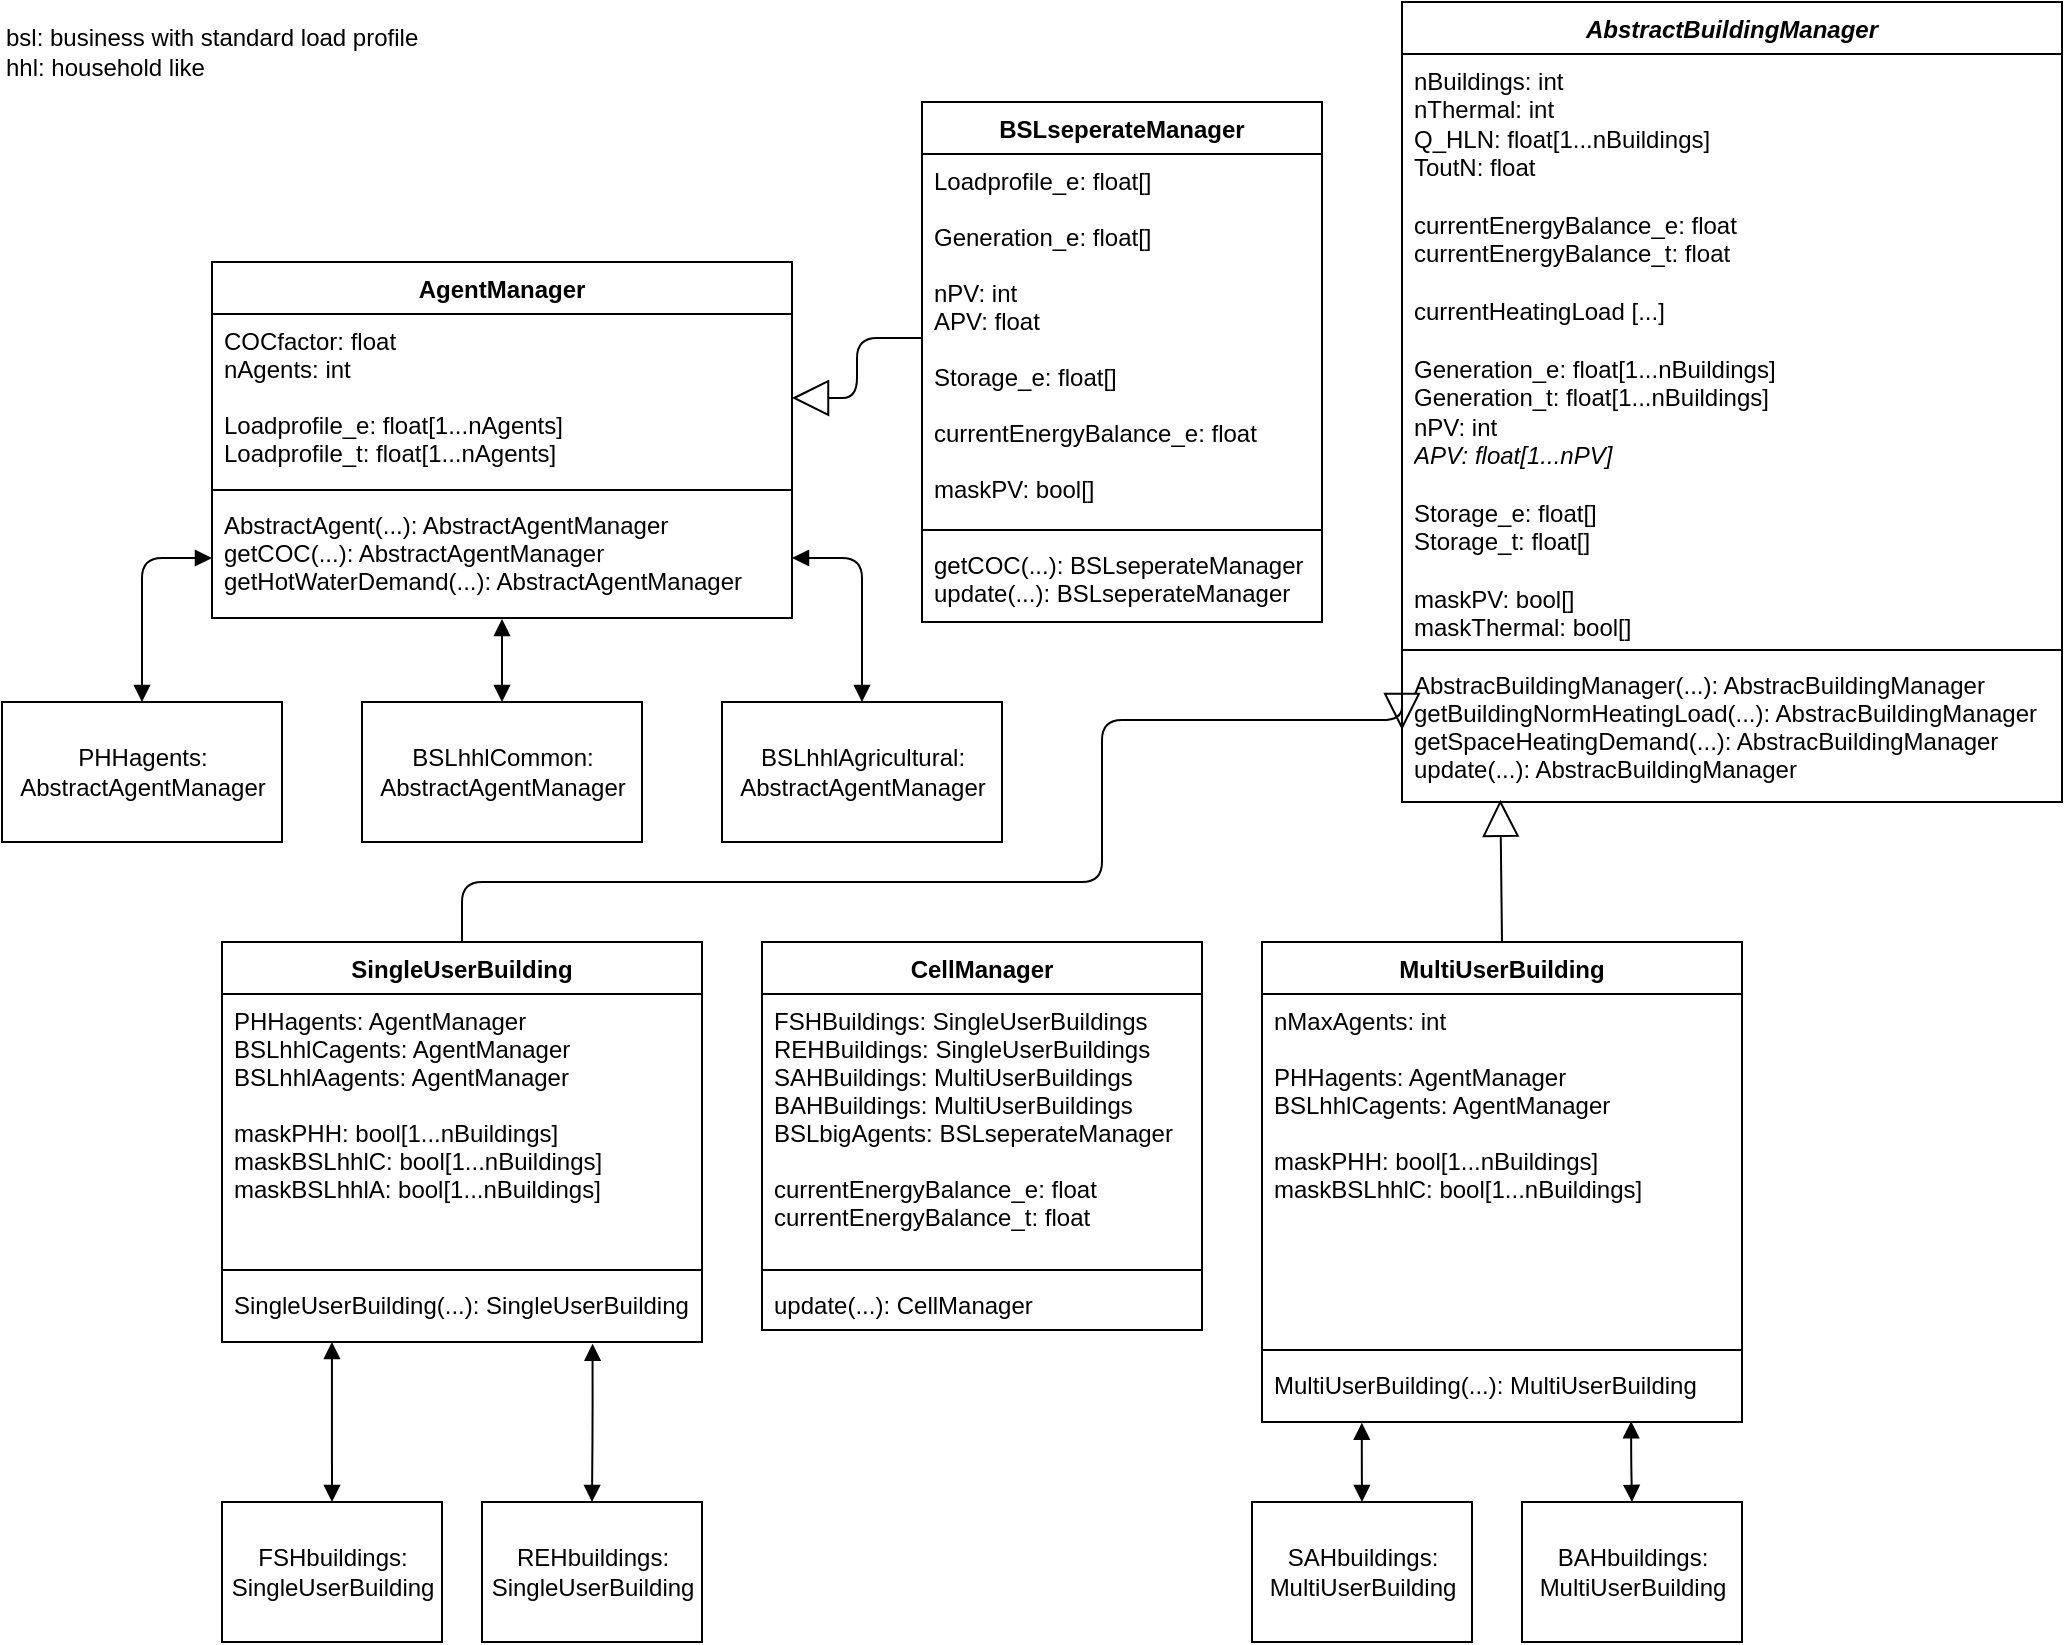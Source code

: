 <mxfile version="13.7.9" type="device" pages="2"><diagram name="WithBuildings" id="p5n9hh2lU_xs5VrVmWJI"><mxGraphModel dx="1486" dy="1366" grid="1" gridSize="10" guides="1" tooltips="1" connect="1" arrows="1" fold="1" page="0" pageScale="1" pageWidth="827" pageHeight="1169" math="0" shadow="0"><root><mxCell id="iIcprCzqa_35tkKyvTwe-0"/><mxCell id="iIcprCzqa_35tkKyvTwe-1" parent="iIcprCzqa_35tkKyvTwe-0"/><mxCell id="QMIA2FYux0bxxh33_tpN-4" value="PHHagents: &lt;br&gt;AbstractAgentManager" style="html=1;" parent="iIcprCzqa_35tkKyvTwe-1" vertex="1"><mxGeometry x="-70" y="240" width="140" height="70" as="geometry"/></mxCell><mxCell id="QMIA2FYux0bxxh33_tpN-5" value="" style="endArrow=block;startArrow=block;endFill=1;startFill=1;html=1;entryX=0.5;entryY=0;entryDx=0;entryDy=0;edgeStyle=orthogonalEdgeStyle;exitX=0;exitY=0.5;exitDx=0;exitDy=0;" parent="iIcprCzqa_35tkKyvTwe-1" source="iIcprCzqa_35tkKyvTwe-10" target="QMIA2FYux0bxxh33_tpN-4" edge="1"><mxGeometry width="160" relative="1" as="geometry"><mxPoint x="200" y="430" as="sourcePoint"/><mxPoint x="240" y="450" as="targetPoint"/></mxGeometry></mxCell><mxCell id="QMIA2FYux0bxxh33_tpN-6" value="BSLhhlCommon: &lt;br&gt;AbstractAgentManager" style="html=1;" parent="iIcprCzqa_35tkKyvTwe-1" vertex="1"><mxGeometry x="110" y="240" width="140" height="70" as="geometry"/></mxCell><mxCell id="QMIA2FYux0bxxh33_tpN-7" value="BSLhhlAgricultural: &lt;br&gt;AbstractAgentManager" style="html=1;" parent="iIcprCzqa_35tkKyvTwe-1" vertex="1"><mxGeometry x="290" y="240" width="140" height="70" as="geometry"/></mxCell><mxCell id="QMIA2FYux0bxxh33_tpN-8" value="" style="endArrow=block;startArrow=block;endFill=1;startFill=1;html=1;entryX=0.5;entryY=0;entryDx=0;entryDy=0;edgeStyle=orthogonalEdgeStyle;exitX=0.5;exitY=1.009;exitDx=0;exitDy=0;exitPerimeter=0;" parent="iIcprCzqa_35tkKyvTwe-1" source="iIcprCzqa_35tkKyvTwe-10" target="QMIA2FYux0bxxh33_tpN-6" edge="1"><mxGeometry width="160" relative="1" as="geometry"><mxPoint x="190" y="259" as="sourcePoint"/><mxPoint x="100" y="290" as="targetPoint"/></mxGeometry></mxCell><mxCell id="QMIA2FYux0bxxh33_tpN-9" value="" style="endArrow=block;startArrow=block;endFill=1;startFill=1;html=1;exitX=1;exitY=0.5;exitDx=0;exitDy=0;edgeStyle=orthogonalEdgeStyle;entryX=0.5;entryY=0;entryDx=0;entryDy=0;" parent="iIcprCzqa_35tkKyvTwe-1" source="iIcprCzqa_35tkKyvTwe-10" target="QMIA2FYux0bxxh33_tpN-7" edge="1"><mxGeometry width="160" relative="1" as="geometry"><mxPoint x="153.881" y="258" as="sourcePoint"/><mxPoint x="353" y="250" as="targetPoint"/></mxGeometry></mxCell><mxCell id="QMIA2FYux0bxxh33_tpN-10" value="SingleUserBuilding" style="swimlane;fontStyle=1;align=center;verticalAlign=top;childLayout=stackLayout;horizontal=1;startSize=26;horizontalStack=0;resizeParent=1;resizeParentMax=0;resizeLast=0;collapsible=1;marginBottom=0;" parent="iIcprCzqa_35tkKyvTwe-1" vertex="1"><mxGeometry x="40" y="360" width="240" height="200" as="geometry"/></mxCell><mxCell id="QMIA2FYux0bxxh33_tpN-11" value="PHHagents: AgentManager&#10;BSLhhlCagents: AgentManager&#10;BSLhhlAagents: AgentManager&#10;&#10;maskPHH: bool[1...nBuildings]&#10;maskBSLhhlC: bool[1...nBuildings]&#10;maskBSLhhlA: bool[1...nBuildings]" style="text;strokeColor=none;fillColor=none;align=left;verticalAlign=top;spacingLeft=4;spacingRight=4;overflow=hidden;rotatable=0;points=[[0,0.5],[1,0.5]];portConstraint=eastwest;" parent="QMIA2FYux0bxxh33_tpN-10" vertex="1"><mxGeometry y="26" width="240" height="134" as="geometry"/></mxCell><mxCell id="z3SAqlp-IswpCalA9vZA-8" value="" style="line;strokeWidth=1;fillColor=none;align=left;verticalAlign=middle;spacingTop=-1;spacingLeft=3;spacingRight=3;rotatable=0;labelPosition=right;points=[];portConstraint=eastwest;" parent="QMIA2FYux0bxxh33_tpN-10" vertex="1"><mxGeometry y="160" width="240" height="8" as="geometry"/></mxCell><mxCell id="z3SAqlp-IswpCalA9vZA-9" value="SingleUserBuilding(...): SingleUserBuilding" style="text;strokeColor=none;fillColor=none;align=left;verticalAlign=top;spacingLeft=4;spacingRight=4;overflow=hidden;rotatable=0;points=[[0,0.5],[1,0.5]];portConstraint=eastwest;" parent="QMIA2FYux0bxxh33_tpN-10" vertex="1"><mxGeometry y="168" width="240" height="32" as="geometry"/></mxCell><mxCell id="z3SAqlp-IswpCalA9vZA-10" value="MultiUserBuilding" style="swimlane;fontStyle=1;align=center;verticalAlign=top;childLayout=stackLayout;horizontal=1;startSize=26;horizontalStack=0;resizeParent=1;resizeParentMax=0;resizeLast=0;collapsible=1;marginBottom=0;" parent="iIcprCzqa_35tkKyvTwe-1" vertex="1"><mxGeometry x="560" y="360" width="240" height="240" as="geometry"/></mxCell><mxCell id="z3SAqlp-IswpCalA9vZA-11" value="nMaxAgents: int&#10;&#10;PHHagents: AgentManager&#10;BSLhhlCagents: AgentManager&#10;&#10;maskPHH: bool[1...nBuildings]&#10;maskBSLhhlC: bool[1...nBuildings]" style="text;strokeColor=none;fillColor=none;align=left;verticalAlign=top;spacingLeft=4;spacingRight=4;overflow=hidden;rotatable=0;points=[[0,0.5],[1,0.5]];portConstraint=eastwest;" parent="z3SAqlp-IswpCalA9vZA-10" vertex="1"><mxGeometry y="26" width="240" height="174" as="geometry"/></mxCell><mxCell id="z3SAqlp-IswpCalA9vZA-12" value="" style="line;strokeWidth=1;fillColor=none;align=left;verticalAlign=middle;spacingTop=-1;spacingLeft=3;spacingRight=3;rotatable=0;labelPosition=right;points=[];portConstraint=eastwest;" parent="z3SAqlp-IswpCalA9vZA-10" vertex="1"><mxGeometry y="200" width="240" height="8" as="geometry"/></mxCell><mxCell id="z3SAqlp-IswpCalA9vZA-13" value="MultiUserBuilding(...): MultiUserBuilding" style="text;strokeColor=none;fillColor=none;align=left;verticalAlign=top;spacingLeft=4;spacingRight=4;overflow=hidden;rotatable=0;points=[[0,0.5],[1,0.5]];portConstraint=eastwest;" parent="z3SAqlp-IswpCalA9vZA-10" vertex="1"><mxGeometry y="208" width="240" height="32" as="geometry"/></mxCell><mxCell id="z3SAqlp-IswpCalA9vZA-14" value="FSHbuildings: &lt;br&gt;SingleUserBuilding" style="html=1;" parent="iIcprCzqa_35tkKyvTwe-1" vertex="1"><mxGeometry x="40" y="640" width="110" height="70" as="geometry"/></mxCell><mxCell id="z3SAqlp-IswpCalA9vZA-19" value="REHbuildings: &lt;br&gt;SingleUserBuilding" style="html=1;" parent="iIcprCzqa_35tkKyvTwe-1" vertex="1"><mxGeometry x="170" y="640" width="110" height="70" as="geometry"/></mxCell><mxCell id="z3SAqlp-IswpCalA9vZA-20" value="" style="endArrow=block;startArrow=block;endFill=1;startFill=1;html=1;entryX=0.5;entryY=0;entryDx=0;entryDy=0;exitX=0.229;exitY=1;exitDx=0;exitDy=0;exitPerimeter=0;" parent="iIcprCzqa_35tkKyvTwe-1" source="z3SAqlp-IswpCalA9vZA-9" target="z3SAqlp-IswpCalA9vZA-14" edge="1"><mxGeometry width="160" relative="1" as="geometry"><mxPoint x="95" y="600" as="sourcePoint"/><mxPoint x="90" y="250" as="targetPoint"/></mxGeometry></mxCell><mxCell id="z3SAqlp-IswpCalA9vZA-21" value="" style="endArrow=block;startArrow=block;endFill=1;startFill=1;html=1;entryX=0.5;entryY=0;entryDx=0;entryDy=0;edgeStyle=orthogonalEdgeStyle;exitX=0.772;exitY=1.026;exitDx=0;exitDy=0;exitPerimeter=0;" parent="iIcprCzqa_35tkKyvTwe-1" source="z3SAqlp-IswpCalA9vZA-9" target="z3SAqlp-IswpCalA9vZA-19" edge="1"><mxGeometry width="160" relative="1" as="geometry"><mxPoint x="120" y="188" as="sourcePoint"/><mxPoint x="100" y="260" as="targetPoint"/></mxGeometry></mxCell><mxCell id="z3SAqlp-IswpCalA9vZA-22" value="SAHbuildings: &lt;br&gt;MultiUserBuilding" style="html=1;" parent="iIcprCzqa_35tkKyvTwe-1" vertex="1"><mxGeometry x="555" y="640" width="110" height="70" as="geometry"/></mxCell><mxCell id="z3SAqlp-IswpCalA9vZA-23" value="" style="endArrow=block;startArrow=block;endFill=1;startFill=1;html=1;entryX=0.5;entryY=0;entryDx=0;entryDy=0;edgeStyle=orthogonalEdgeStyle;exitX=0.208;exitY=1.011;exitDx=0;exitDy=0;exitPerimeter=0;" parent="iIcprCzqa_35tkKyvTwe-1" source="z3SAqlp-IswpCalA9vZA-13" target="z3SAqlp-IswpCalA9vZA-22" edge="1"><mxGeometry width="160" relative="1" as="geometry"><mxPoint x="640" y="620" as="sourcePoint"/><mxPoint x="605" y="250" as="targetPoint"/><Array as="points"/></mxGeometry></mxCell><mxCell id="z3SAqlp-IswpCalA9vZA-24" value="BAHbuildings: &lt;br&gt;MultiUserBuilding" style="html=1;" parent="iIcprCzqa_35tkKyvTwe-1" vertex="1"><mxGeometry x="690" y="640" width="110" height="70" as="geometry"/></mxCell><mxCell id="z3SAqlp-IswpCalA9vZA-25" value="" style="endArrow=block;startArrow=block;endFill=1;startFill=1;html=1;entryX=0.5;entryY=0;entryDx=0;entryDy=0;edgeStyle=orthogonalEdgeStyle;exitX=0.769;exitY=0.989;exitDx=0;exitDy=0;exitPerimeter=0;" parent="iIcprCzqa_35tkKyvTwe-1" source="z3SAqlp-IswpCalA9vZA-13" target="z3SAqlp-IswpCalA9vZA-24" edge="1"><mxGeometry width="160" relative="1" as="geometry"><mxPoint x="730" y="620" as="sourcePoint"/><mxPoint x="740" y="250" as="targetPoint"/></mxGeometry></mxCell><mxCell id="iIcprCzqa_35tkKyvTwe-15" value="CellManager" style="swimlane;fontStyle=1;align=center;verticalAlign=top;childLayout=stackLayout;horizontal=1;startSize=26;horizontalStack=0;resizeParent=1;resizeParentMax=0;resizeLast=0;collapsible=1;marginBottom=0;" parent="iIcprCzqa_35tkKyvTwe-1" vertex="1"><mxGeometry x="310" y="360" width="220" height="194" as="geometry"/></mxCell><mxCell id="iIcprCzqa_35tkKyvTwe-16" value="FSHBuildings: SingleUserBuildings&#10;REHBuildings: SingleUserBuildings&#10;SAHBuildings: MultiUserBuildings&#10;BAHBuildings: MultiUserBuildings&#10;BSLbigAgents: BSLseperateManager&#10;&#10;currentEnergyBalance_e: float&#10;currentEnergyBalance_t: float" style="text;strokeColor=none;fillColor=none;align=left;verticalAlign=top;spacingLeft=4;spacingRight=4;overflow=hidden;rotatable=0;points=[[0,0.5],[1,0.5]];portConstraint=eastwest;" parent="iIcprCzqa_35tkKyvTwe-15" vertex="1"><mxGeometry y="26" width="220" height="134" as="geometry"/></mxCell><mxCell id="iIcprCzqa_35tkKyvTwe-17" value="" style="line;strokeWidth=1;fillColor=none;align=left;verticalAlign=middle;spacingTop=-1;spacingLeft=3;spacingRight=3;rotatable=0;labelPosition=right;points=[];portConstraint=eastwest;" parent="iIcprCzqa_35tkKyvTwe-15" vertex="1"><mxGeometry y="160" width="220" height="8" as="geometry"/></mxCell><mxCell id="iIcprCzqa_35tkKyvTwe-18" value="update(...): CellManager" style="text;strokeColor=none;fillColor=none;align=left;verticalAlign=top;spacingLeft=4;spacingRight=4;overflow=hidden;rotatable=0;points=[[0,0.5],[1,0.5]];portConstraint=eastwest;" parent="iIcprCzqa_35tkKyvTwe-15" vertex="1"><mxGeometry y="168" width="220" height="26" as="geometry"/></mxCell><mxCell id="z3SAqlp-IswpCalA9vZA-28" value="" style="endArrow=block;endSize=16;endFill=0;html=1;exitX=0.5;exitY=0;exitDx=0;exitDy=0;edgeStyle=orthogonalEdgeStyle;entryX=0;entryY=0.5;entryDx=0;entryDy=0;" parent="iIcprCzqa_35tkKyvTwe-1" source="QMIA2FYux0bxxh33_tpN-10" target="QMIA2FYux0bxxh33_tpN-3" edge="1"><mxGeometry width="160" relative="1" as="geometry"><mxPoint x="110" y="330" as="sourcePoint"/><mxPoint x="270" y="330" as="targetPoint"/><Array as="points"><mxPoint x="160" y="330"/><mxPoint x="480" y="330"/><mxPoint x="480" y="249"/></Array></mxGeometry></mxCell><mxCell id="z3SAqlp-IswpCalA9vZA-30" value="" style="endArrow=block;endSize=16;endFill=0;html=1;exitX=0.5;exitY=0;exitDx=0;exitDy=0;entryX=0.149;entryY=0.984;entryDx=0;entryDy=0;entryPerimeter=0;" parent="iIcprCzqa_35tkKyvTwe-1" source="z3SAqlp-IswpCalA9vZA-10" target="QMIA2FYux0bxxh33_tpN-3" edge="1"><mxGeometry width="160" relative="1" as="geometry"><mxPoint x="620" y="350" as="sourcePoint"/><mxPoint x="700" y="330" as="targetPoint"/></mxGeometry></mxCell><mxCell id="Z8a0OS1gLRZD4LlienRj-0" value="BSLseperateManager" style="swimlane;fontStyle=1;align=center;verticalAlign=top;childLayout=stackLayout;horizontal=1;startSize=26;horizontalStack=0;resizeParent=1;resizeParentMax=0;resizeLast=0;collapsible=1;marginBottom=0;" parent="iIcprCzqa_35tkKyvTwe-1" vertex="1"><mxGeometry x="390" y="-60" width="200" height="260" as="geometry"/></mxCell><mxCell id="Z8a0OS1gLRZD4LlienRj-1" value="Loadprofile_e: float[]&#10;&#10;Generation_e: float[]&#10;&#10;nPV: int&#10;APV: float&#10;&#10;Storage_e: float[]&#10;&#10;currentEnergyBalance_e: float&#10;&#10;maskPV: bool[]" style="text;strokeColor=none;fillColor=none;align=left;verticalAlign=top;spacingLeft=4;spacingRight=4;overflow=hidden;rotatable=0;points=[[0,0.5],[1,0.5]];portConstraint=eastwest;" parent="Z8a0OS1gLRZD4LlienRj-0" vertex="1"><mxGeometry y="26" width="200" height="184" as="geometry"/></mxCell><mxCell id="Z8a0OS1gLRZD4LlienRj-2" value="" style="line;strokeWidth=1;fillColor=none;align=left;verticalAlign=middle;spacingTop=-1;spacingLeft=3;spacingRight=3;rotatable=0;labelPosition=right;points=[];portConstraint=eastwest;" parent="Z8a0OS1gLRZD4LlienRj-0" vertex="1"><mxGeometry y="210" width="200" height="8" as="geometry"/></mxCell><mxCell id="Z8a0OS1gLRZD4LlienRj-3" value="getCOC(...): BSLseperateManager&#10;update(...): BSLseperateManager" style="text;strokeColor=none;fillColor=none;align=left;verticalAlign=top;spacingLeft=4;spacingRight=4;overflow=hidden;rotatable=0;points=[[0,0.5],[1,0.5]];portConstraint=eastwest;fontStyle=0" parent="Z8a0OS1gLRZD4LlienRj-0" vertex="1"><mxGeometry y="218" width="200" height="42" as="geometry"/></mxCell><mxCell id="Z8a0OS1gLRZD4LlienRj-4" value="" style="endArrow=block;endSize=16;endFill=0;html=1;exitX=0;exitY=0.5;exitDx=0;exitDy=0;entryX=1;entryY=0.5;entryDx=0;entryDy=0;edgeStyle=elbowEdgeStyle;" parent="iIcprCzqa_35tkKyvTwe-1" source="Z8a0OS1gLRZD4LlienRj-1" target="iIcprCzqa_35tkKyvTwe-8" edge="1"><mxGeometry width="160" relative="1" as="geometry"><mxPoint x="690" y="370" as="sourcePoint"/><mxPoint x="689.94" y="340" as="targetPoint"/></mxGeometry></mxCell><mxCell id="iIcprCzqa_35tkKyvTwe-7" value="AgentManager" style="swimlane;fontStyle=1;align=center;verticalAlign=top;childLayout=stackLayout;horizontal=1;startSize=26;horizontalStack=0;resizeParent=1;resizeParentMax=0;resizeLast=0;collapsible=1;marginBottom=0;" parent="iIcprCzqa_35tkKyvTwe-1" vertex="1"><mxGeometry x="35" y="20" width="290" height="178" as="geometry"/></mxCell><mxCell id="iIcprCzqa_35tkKyvTwe-8" value="COCfactor: float&#10;nAgents: int&#10;&#10;Loadprofile_e: float[1...nAgents]&#10;Loadprofile_t: float[1...nAgents]" style="text;strokeColor=none;fillColor=none;align=left;verticalAlign=top;spacingLeft=4;spacingRight=4;overflow=hidden;rotatable=0;points=[[0,0.5],[1,0.5]];portConstraint=eastwest;" parent="iIcprCzqa_35tkKyvTwe-7" vertex="1"><mxGeometry y="26" width="290" height="84" as="geometry"/></mxCell><mxCell id="iIcprCzqa_35tkKyvTwe-9" value="" style="line;strokeWidth=1;fillColor=none;align=left;verticalAlign=middle;spacingTop=-1;spacingLeft=3;spacingRight=3;rotatable=0;labelPosition=right;points=[];portConstraint=eastwest;" parent="iIcprCzqa_35tkKyvTwe-7" vertex="1"><mxGeometry y="110" width="290" height="8" as="geometry"/></mxCell><mxCell id="iIcprCzqa_35tkKyvTwe-10" value="AbstractAgent(...): AbstractAgentManager&#10;getCOC(...): AbstractAgentManager&#10;getHotWaterDemand(...): AbstractAgentManager" style="text;strokeColor=none;fillColor=none;align=left;verticalAlign=top;spacingLeft=4;spacingRight=4;overflow=hidden;rotatable=0;points=[[0,0.5],[1,0.5]];portConstraint=eastwest;" parent="iIcprCzqa_35tkKyvTwe-7" vertex="1"><mxGeometry y="118" width="290" height="60" as="geometry"/></mxCell><mxCell id="5BjD_3n1bj2MjVJtCZJ5-0" value="bsl: business with standard load profile&lt;br&gt;hhl: household like" style="text;html=1;align=left;verticalAlign=middle;resizable=0;points=[];autosize=1;" parent="iIcprCzqa_35tkKyvTwe-1" vertex="1"><mxGeometry x="-70" y="-100" width="220" height="30" as="geometry"/></mxCell><mxCell id="QMIA2FYux0bxxh33_tpN-0" value="AbstractBuildingManager" style="swimlane;fontStyle=3;align=center;verticalAlign=top;childLayout=stackLayout;horizontal=1;startSize=26;horizontalStack=0;resizeParent=1;resizeParentMax=0;resizeLast=0;collapsible=1;marginBottom=0;" parent="iIcprCzqa_35tkKyvTwe-1" vertex="1"><mxGeometry x="630" y="-110" width="330" height="400" as="geometry"/></mxCell><mxCell id="QMIA2FYux0bxxh33_tpN-1" value="nBuildings: int&lt;br&gt;nThermal: int&lt;br&gt;Q_HLN: float[1...nBuildings]&lt;br&gt;ToutN: float&lt;br&gt;&lt;br&gt;currentEnergyBalance_e: float&lt;br&gt;currentEnergyBalance_t: float&lt;br&gt;&lt;br&gt;currentHeatingLoad [...]&lt;br&gt;&lt;br&gt;Generation_e:&amp;nbsp;float[1...nBuildings]&lt;br&gt;Generation_t:&amp;nbsp;float[1...nBuildings]&lt;br&gt;nPV:&amp;nbsp;int&lt;br&gt;&lt;i&gt;APV: float[1...nPV]&lt;br&gt;&lt;/i&gt;&lt;br&gt;Storage_e: float[]&lt;br&gt;Storage_t: float[]&lt;br&gt;&lt;br&gt;maskPV: bool[]&lt;br&gt;maskThermal: bool[]" style="text;strokeColor=none;fillColor=none;align=left;verticalAlign=top;spacingLeft=4;spacingRight=4;overflow=hidden;rotatable=0;points=[[0,0.5],[1,0.5]];portConstraint=eastwest;fontStyle=0;html=1;" parent="QMIA2FYux0bxxh33_tpN-0" vertex="1"><mxGeometry y="26" width="330" height="294" as="geometry"/></mxCell><mxCell id="QMIA2FYux0bxxh33_tpN-2" value="" style="line;strokeWidth=1;fillColor=none;align=left;verticalAlign=middle;spacingTop=-1;spacingLeft=3;spacingRight=3;rotatable=0;labelPosition=right;points=[];portConstraint=eastwest;" parent="QMIA2FYux0bxxh33_tpN-0" vertex="1"><mxGeometry y="320" width="330" height="8" as="geometry"/></mxCell><mxCell id="QMIA2FYux0bxxh33_tpN-3" value="AbstracBuildingManager(...): AbstracBuildingManager&#10;getBuildingNormHeatingLoad(...): AbstracBuildingManager&#10;getSpaceHeatingDemand(...): AbstracBuildingManager&#10;update(...): AbstracBuildingManager" style="text;strokeColor=none;fillColor=none;align=left;verticalAlign=top;spacingLeft=4;spacingRight=4;overflow=hidden;rotatable=0;points=[[0,0.5],[1,0.5]];portConstraint=eastwest;" parent="QMIA2FYux0bxxh33_tpN-0" vertex="1"><mxGeometry y="328" width="330" height="72" as="geometry"/></mxCell></root></mxGraphModel></diagram><diagram id="C5RBs43oDa-KdzZeNtuy" name="WithoutBuildings"><mxGraphModel dx="1086" dy="966" grid="1" gridSize="10" guides="1" tooltips="1" connect="1" arrows="1" fold="1" page="1" pageScale="1" pageWidth="827" pageHeight="1169" math="0" shadow="0"><root><mxCell id="WIyWlLk6GJQsqaUBKTNV-0"/><mxCell id="WIyWlLk6GJQsqaUBKTNV-1" parent="WIyWlLk6GJQsqaUBKTNV-0"/><mxCell id="dwv4AaGT30mas7eyUpvQ-11" value="" style="endArrow=block;endSize=16;endFill=0;html=1;exitX=0.5;exitY=0;exitDx=0;exitDy=0;entryX=0;entryY=0.5;entryDx=0;entryDy=0;edgeStyle=orthogonalEdgeStyle;" parent="WIyWlLk6GJQsqaUBKTNV-1" source="dwv4AaGT30mas7eyUpvQ-7" target="dwv4AaGT30mas7eyUpvQ-6" edge="1"><mxGeometry width="160" relative="1" as="geometry"><mxPoint x="410" y="450" as="sourcePoint"/><mxPoint x="570" y="450" as="targetPoint"/></mxGeometry></mxCell><mxCell id="dwv4AaGT30mas7eyUpvQ-16" value="" style="endArrow=block;endSize=16;endFill=0;html=1;exitX=0.5;exitY=0;exitDx=0;exitDy=0;entryX=1;entryY=0.5;entryDx=0;entryDy=0;edgeStyle=orthogonalEdgeStyle;" parent="WIyWlLk6GJQsqaUBKTNV-1" source="0bhm7REXsvqrOuiMjejc-0" target="dwv4AaGT30mas7eyUpvQ-6" edge="1"><mxGeometry x="-0.17" y="9" width="160" relative="1" as="geometry"><mxPoint x="570.0" y="480" as="sourcePoint"/><mxPoint x="740" y="360" as="targetPoint"/><mxPoint y="-18" as="offset"/></mxGeometry></mxCell><mxCell id="dwv4AaGT30mas7eyUpvQ-21" value="" style="endArrow=diamondThin;endFill=0;endSize=24;html=1;exitX=0;exitY=0.5;exitDx=0;exitDy=0;entryX=0;entryY=0.5;entryDx=0;entryDy=0;edgeStyle=orthogonalEdgeStyle;" parent="WIyWlLk6GJQsqaUBKTNV-1" source="dwv4AaGT30mas7eyUpvQ-10" target="dwv4AaGT30mas7eyUpvQ-18" edge="1"><mxGeometry width="160" relative="1" as="geometry"><mxPoint x="120" y="690" as="sourcePoint"/><mxPoint x="280" y="690" as="targetPoint"/></mxGeometry></mxCell><mxCell id="dwv4AaGT30mas7eyUpvQ-22" value="" style="endArrow=diamondThin;endFill=0;endSize=24;html=1;exitX=1;exitY=0.5;exitDx=0;exitDy=0;entryX=1;entryY=0.5;entryDx=0;entryDy=0;edgeStyle=orthogonalEdgeStyle;" parent="WIyWlLk6GJQsqaUBKTNV-1" source="0bhm7REXsvqrOuiMjejc-3" target="dwv4AaGT30mas7eyUpvQ-18" edge="1"><mxGeometry width="160" relative="1" as="geometry"><mxPoint x="650" y="533.0" as="sourcePoint"/><mxPoint x="730" y="765" as="targetPoint"/></mxGeometry></mxCell><mxCell id="dwv4AaGT30mas7eyUpvQ-3" value="AbstractAgent" style="swimlane;fontStyle=3;align=center;verticalAlign=top;childLayout=stackLayout;horizontal=1;startSize=26;horizontalStack=0;resizeParent=1;resizeParentMax=0;resizeLast=0;collapsible=1;marginBottom=0;" parent="WIyWlLk6GJQsqaUBKTNV-1" vertex="1"><mxGeometry x="280" y="40" width="200" height="390" as="geometry"/></mxCell><mxCell id="dwv4AaGT30mas7eyUpvQ-4" value="COCfactor: float&#10;nAgents: int&#10;nThermal: int&#10;&#10;Loadprofile_e: float[]&#10;Loadprofile_t: float[]&#10;&#10;Generation_e: float[]&#10;Generation_t: float[]&#10;nPV: int&#10;APV: float&#10;&#10;Storage_e: float[]&#10;Storage_t: float[]&#10;&#10;currentEnergyBalance_e: float&#10;currentEnergyBalance_t: float&#10;&#10;&#10;maskPV: bool[]&#10;maskThermal: bool[]" style="text;strokeColor=none;fillColor=none;align=left;verticalAlign=top;spacingLeft=4;spacingRight=4;overflow=hidden;rotatable=0;points=[[0,0.5],[1,0.5]];portConstraint=eastwest;" parent="dwv4AaGT30mas7eyUpvQ-3" vertex="1"><mxGeometry y="26" width="200" height="314" as="geometry"/></mxCell><mxCell id="dwv4AaGT30mas7eyUpvQ-5" value="" style="line;strokeWidth=1;fillColor=none;align=left;verticalAlign=middle;spacingTop=-1;spacingLeft=3;spacingRight=3;rotatable=0;labelPosition=right;points=[];portConstraint=eastwest;" parent="dwv4AaGT30mas7eyUpvQ-3" vertex="1"><mxGeometry y="340" width="200" height="8" as="geometry"/></mxCell><mxCell id="dwv4AaGT30mas7eyUpvQ-6" value="getCOC(...): AbstractAgent&#10;update(...): AbstracAgent" style="text;strokeColor=none;fillColor=none;align=left;verticalAlign=top;spacingLeft=4;spacingRight=4;overflow=hidden;rotatable=0;points=[[0,0.5],[1,0.5]];portConstraint=eastwest;" parent="dwv4AaGT30mas7eyUpvQ-3" vertex="1"><mxGeometry y="348" width="200" height="42" as="geometry"/></mxCell><mxCell id="0bhm7REXsvqrOuiMjejc-0" value="BSLagents" style="swimlane;fontStyle=1;align=center;verticalAlign=top;childLayout=stackLayout;horizontal=1;startSize=26;horizontalStack=0;resizeParent=1;resizeParentMax=0;resizeLast=0;collapsible=1;marginBottom=0;" parent="WIyWlLk6GJQsqaUBKTNV-1" vertex="1"><mxGeometry x="490" y="480" width="160" height="120" as="geometry"/></mxCell><mxCell id="0bhm7REXsvqrOuiMjejc-1" value="nG0Agents: int&#10;nL0Agents: int&#10;startIdxAgri: int" style="text;strokeColor=none;fillColor=none;align=left;verticalAlign=top;spacingLeft=4;spacingRight=4;overflow=hidden;rotatable=0;points=[[0,0.5],[1,0.5]];portConstraint=eastwest;" parent="0bhm7REXsvqrOuiMjejc-0" vertex="1"><mxGeometry y="26" width="160" height="54" as="geometry"/></mxCell><mxCell id="0bhm7REXsvqrOuiMjejc-2" value="" style="line;strokeWidth=1;fillColor=none;align=left;verticalAlign=middle;spacingTop=-1;spacingLeft=3;spacingRight=3;rotatable=0;labelPosition=right;points=[];portConstraint=eastwest;" parent="0bhm7REXsvqrOuiMjejc-0" vertex="1"><mxGeometry y="80" width="160" height="8" as="geometry"/></mxCell><mxCell id="0bhm7REXsvqrOuiMjejc-3" value="BSLagents(...): BSLagents" style="text;strokeColor=none;fillColor=none;align=left;verticalAlign=top;spacingLeft=4;spacingRight=4;overflow=hidden;rotatable=0;points=[[0,0.5],[1,0.5]];portConstraint=eastwest;" parent="0bhm7REXsvqrOuiMjejc-0" vertex="1"><mxGeometry y="88" width="160" height="32" as="geometry"/></mxCell><mxCell id="dwv4AaGT30mas7eyUpvQ-17" value="CellManager" style="swimlane;fontStyle=1;align=center;verticalAlign=top;childLayout=stackLayout;horizontal=1;startSize=26;horizontalStack=0;resizeParent=1;resizeParentMax=0;resizeLast=0;collapsible=1;marginBottom=0;" parent="WIyWlLk6GJQsqaUBKTNV-1" vertex="1"><mxGeometry x="289" y="530" width="180" height="200" as="geometry"/></mxCell><mxCell id="dwv4AaGT30mas7eyUpvQ-18" value="nBSLagents: int&#10;nPHHagents: int&#10;&#10;BSLagents: BSLagents&#10;PHHagents: PHHagents&#10;&#10;currentEnergyBalance_e: float&#10;currentEnergyBalance_t: float" style="text;strokeColor=none;fillColor=none;align=left;verticalAlign=top;spacingLeft=4;spacingRight=4;overflow=hidden;rotatable=0;points=[[0,0.5],[1,0.5]];portConstraint=eastwest;" parent="dwv4AaGT30mas7eyUpvQ-17" vertex="1"><mxGeometry y="26" width="180" height="124" as="geometry"/></mxCell><mxCell id="dwv4AaGT30mas7eyUpvQ-19" value="" style="line;strokeWidth=1;fillColor=none;align=left;verticalAlign=middle;spacingTop=-1;spacingLeft=3;spacingRight=3;rotatable=0;labelPosition=right;points=[];portConstraint=eastwest;" parent="dwv4AaGT30mas7eyUpvQ-17" vertex="1"><mxGeometry y="150" width="180" height="8" as="geometry"/></mxCell><mxCell id="dwv4AaGT30mas7eyUpvQ-20" value="CellManager(...): CellManager&#10;update(...): CellManager" style="text;strokeColor=none;fillColor=none;align=left;verticalAlign=top;spacingLeft=4;spacingRight=4;overflow=hidden;rotatable=0;points=[[0,0.5],[1,0.5]];portConstraint=eastwest;" parent="dwv4AaGT30mas7eyUpvQ-17" vertex="1"><mxGeometry y="158" width="180" height="42" as="geometry"/></mxCell><mxCell id="dwv4AaGT30mas7eyUpvQ-7" value="PHHagents" style="swimlane;fontStyle=1;align=center;verticalAlign=top;childLayout=stackLayout;horizontal=1;startSize=26;horizontalStack=0;resizeParent=1;resizeParentMax=0;resizeLast=0;collapsible=1;marginBottom=0;" parent="WIyWlLk6GJQsqaUBKTNV-1" vertex="1"><mxGeometry x="110" y="480" width="160" height="100" as="geometry"/></mxCell><mxCell id="dwv4AaGT30mas7eyUpvQ-8" value="HotWaterProfile: float[]" style="text;strokeColor=none;fillColor=none;align=left;verticalAlign=top;spacingLeft=4;spacingRight=4;overflow=hidden;rotatable=0;points=[[0,0.5],[1,0.5]];portConstraint=eastwest;" parent="dwv4AaGT30mas7eyUpvQ-7" vertex="1"><mxGeometry y="26" width="160" height="26" as="geometry"/></mxCell><mxCell id="dwv4AaGT30mas7eyUpvQ-9" value="" style="line;strokeWidth=1;fillColor=none;align=left;verticalAlign=middle;spacingTop=-1;spacingLeft=3;spacingRight=3;rotatable=0;labelPosition=right;points=[];portConstraint=eastwest;" parent="dwv4AaGT30mas7eyUpvQ-7" vertex="1"><mxGeometry y="52" width="160" height="8" as="geometry"/></mxCell><mxCell id="dwv4AaGT30mas7eyUpvQ-10" value="PHHagents(...): PHHagents&#10;update(...): PHHagents" style="text;strokeColor=none;fillColor=none;align=left;verticalAlign=top;spacingLeft=4;spacingRight=4;overflow=hidden;rotatable=0;points=[[0,0.5],[1,0.5]];portConstraint=eastwest;" parent="dwv4AaGT30mas7eyUpvQ-7" vertex="1"><mxGeometry y="60" width="160" height="40" as="geometry"/></mxCell></root></mxGraphModel></diagram></mxfile>